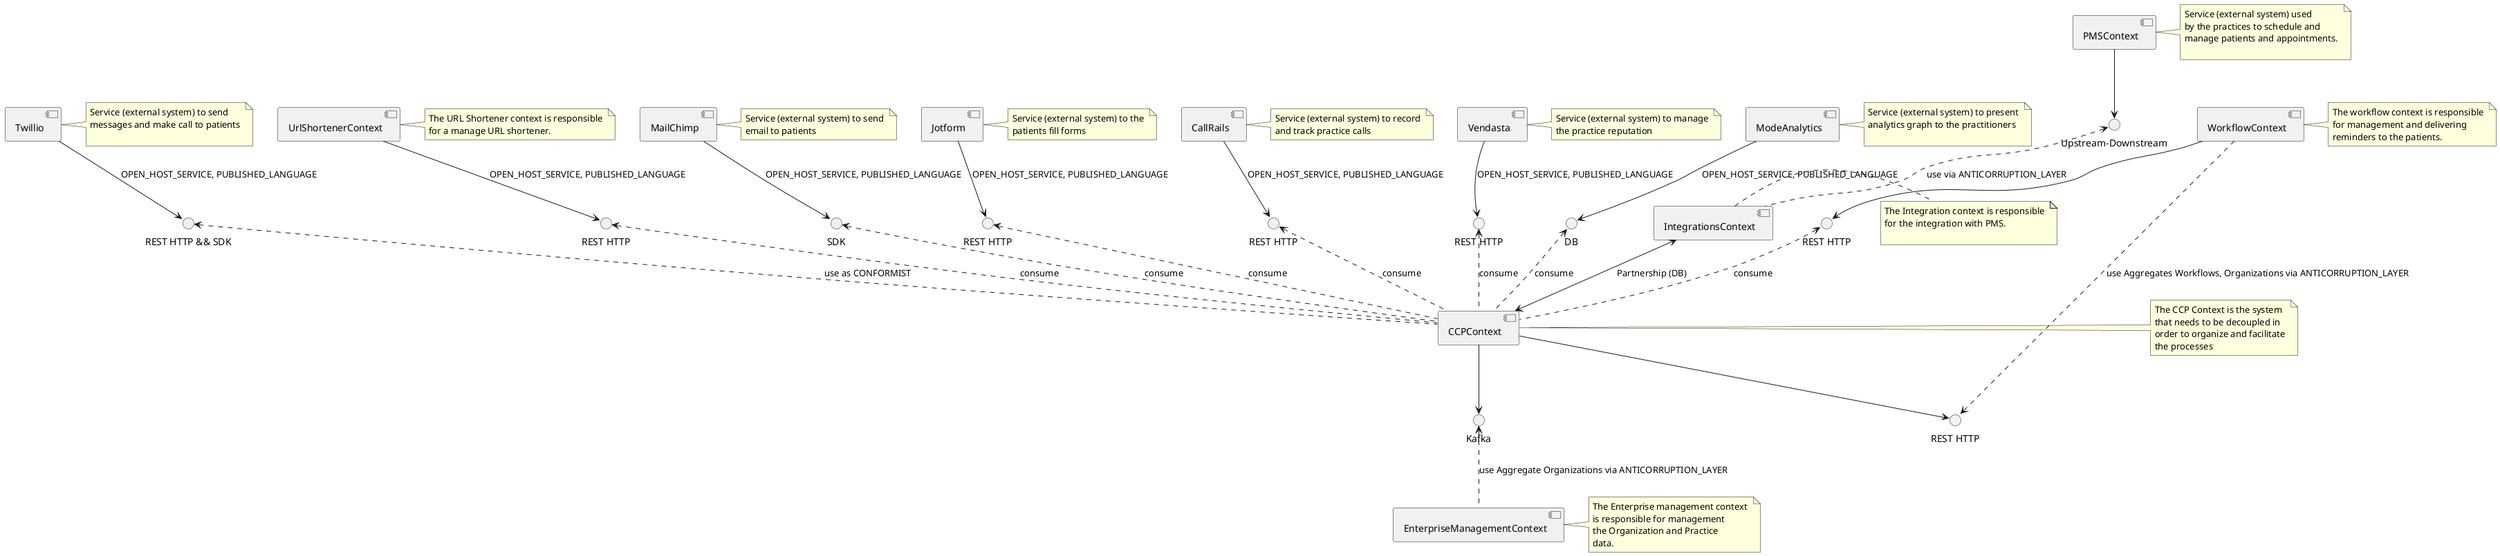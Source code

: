 @startuml

skinparam componentStyle uml2

component [WorkflowContext]
note right of [WorkflowContext]
The workflow context is responsible 
for management and delivering 
reminders to the patients. 
end note
component [EnterpriseManagementContext]
note right of [EnterpriseManagementContext]
The Enterprise management context 
is responsible for management 
the Organization and Practice 
data. 
end note
component [CCPContext]
note right of [CCPContext]
The CCP Context is the system 
that needs to be decoupled in 
order to organize and facilitate 
the processes 
end note
component [IntegrationsContext]
note right of [IntegrationsContext]
The Integration context is responsible 
for the integration with PMS. 

end note
component [UrlShortenerContext]
note right of [UrlShortenerContext]
The URL Shortener context is responsible 
for a manage URL shortener. 
end note
component [PMSContext]
note right of [PMSContext]
Service (external system) used 
by the practices to schedule and 
manage patients and appointments. 

end note
component [Twillio]
note right of [Twillio]
Service (external system) to send 
messages and make call to patients 

end note
component [MailChimp]
note right of [MailChimp]
Service (external system) to send 
email to patients 
end note
component [Jotform]
note right of [Jotform]
Service (external system) to the 
patients fill forms 
end note
component [ModeAnalytics]
note right of [ModeAnalytics]
Service (external system) to present 
analytics graph to the practitioners 

end note
component [Vendasta]
note right of [Vendasta]
Service (external system) to manage 
the practice reputation 
end note
component [CallRails]
note right of [CallRails]
Service (external system) to record 
and track practice calls 
end note

[IntegrationsContext]<-->[CCPContext] : Partnership (DB)

interface "Upstream-Downstream" as IntegrationsContext_to_PMSContext
[PMSContext] --> IntegrationsContext_to_PMSContext
IntegrationsContext_to_PMSContext <.. [IntegrationsContext] : use via ANTICORRUPTION_LAYER

interface "REST HTTP && SDK" as CCPContext_to_Twillio
[Twillio] --> CCPContext_to_Twillio : OPEN_HOST_SERVICE, PUBLISHED_LANGUAGE
CCPContext_to_Twillio <.. [CCPContext] : use as CONFORMIST

interface "REST HTTP" as CCPContext_to_UrlShortenerContext
[UrlShortenerContext] --> CCPContext_to_UrlShortenerContext : OPEN_HOST_SERVICE, PUBLISHED_LANGUAGE
CCPContext_to_UrlShortenerContext <.. [CCPContext] : consume

interface "SDK" as CCPContext_to_MailChimp
[MailChimp] --> CCPContext_to_MailChimp : OPEN_HOST_SERVICE, PUBLISHED_LANGUAGE
CCPContext_to_MailChimp <.. [CCPContext] : consume

interface "REST HTTP" as CCPContext_to_Jotform
[Jotform] --> CCPContext_to_Jotform : OPEN_HOST_SERVICE, PUBLISHED_LANGUAGE
CCPContext_to_Jotform <.. [CCPContext] : consume

interface "REST HTTP" as CCPContext_to_CallRails
[CallRails] --> CCPContext_to_CallRails : OPEN_HOST_SERVICE, PUBLISHED_LANGUAGE
CCPContext_to_CallRails <.. [CCPContext] : consume

interface "REST HTTP" as CCPContext_to_Vendasta
[Vendasta] --> CCPContext_to_Vendasta : OPEN_HOST_SERVICE, PUBLISHED_LANGUAGE
CCPContext_to_Vendasta <.. [CCPContext] : consume

interface "DB" as CCPContext_to_ModeAnalytics
[ModeAnalytics] --> CCPContext_to_ModeAnalytics : OPEN_HOST_SERVICE, PUBLISHED_LANGUAGE
CCPContext_to_ModeAnalytics <.. [CCPContext] : consume

interface "REST HTTP" as CCPContext_to_WorkflowContext
[WorkflowContext] --> CCPContext_to_WorkflowContext
CCPContext_to_WorkflowContext <.. [CCPContext] : consume

interface "REST HTTP" as WorkflowContext_to_CCPContext
[CCPContext] --> WorkflowContext_to_CCPContext
WorkflowContext_to_CCPContext <.. [WorkflowContext] : use Aggregates Workflows, Organizations via ANTICORRUPTION_LAYER

interface "Kafka" as EnterpriseManagementContext_to_CCPContext
[CCPContext] --> EnterpriseManagementContext_to_CCPContext
EnterpriseManagementContext_to_CCPContext <.. [EnterpriseManagementContext] : use Aggregate Organizations via ANTICORRUPTION_LAYER



@enduml
